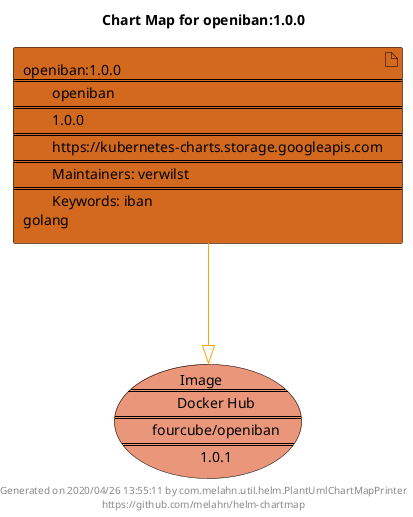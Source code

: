 @startuml
skinparam linetype ortho
skinparam backgroundColor white
skinparam usecaseBorderColor black
skinparam usecaseArrowColor LightSlateGray
skinparam artifactBorderColor black
skinparam artifactArrowColor LightSlateGray

title Chart Map for openiban:1.0.0

'There is one referenced Helm Chart
artifact "openiban:1.0.0\n====\n\topeniban\n====\n\t1.0.0\n====\n\thttps://kubernetes-charts.storage.googleapis.com\n====\n\tMaintainers: verwilst\n====\n\tKeywords: iban\ngolang" as openiban_1_0_0 #Chocolate

'There is one referenced Docker Image
usecase "Image\n====\n\tDocker Hub\n====\n\tfourcube/openiban\n====\n\t1.0.1" as fourcube_openiban_1_0_1 #DarkSalmon

'Chart Dependencies
openiban_1_0_0--[#orange]-|>fourcube_openiban_1_0_1

center footer Generated on 2020/04/26 13:55:11 by com.melahn.util.helm.PlantUmlChartMapPrinter\nhttps://github.com/melahn/helm-chartmap
@enduml

